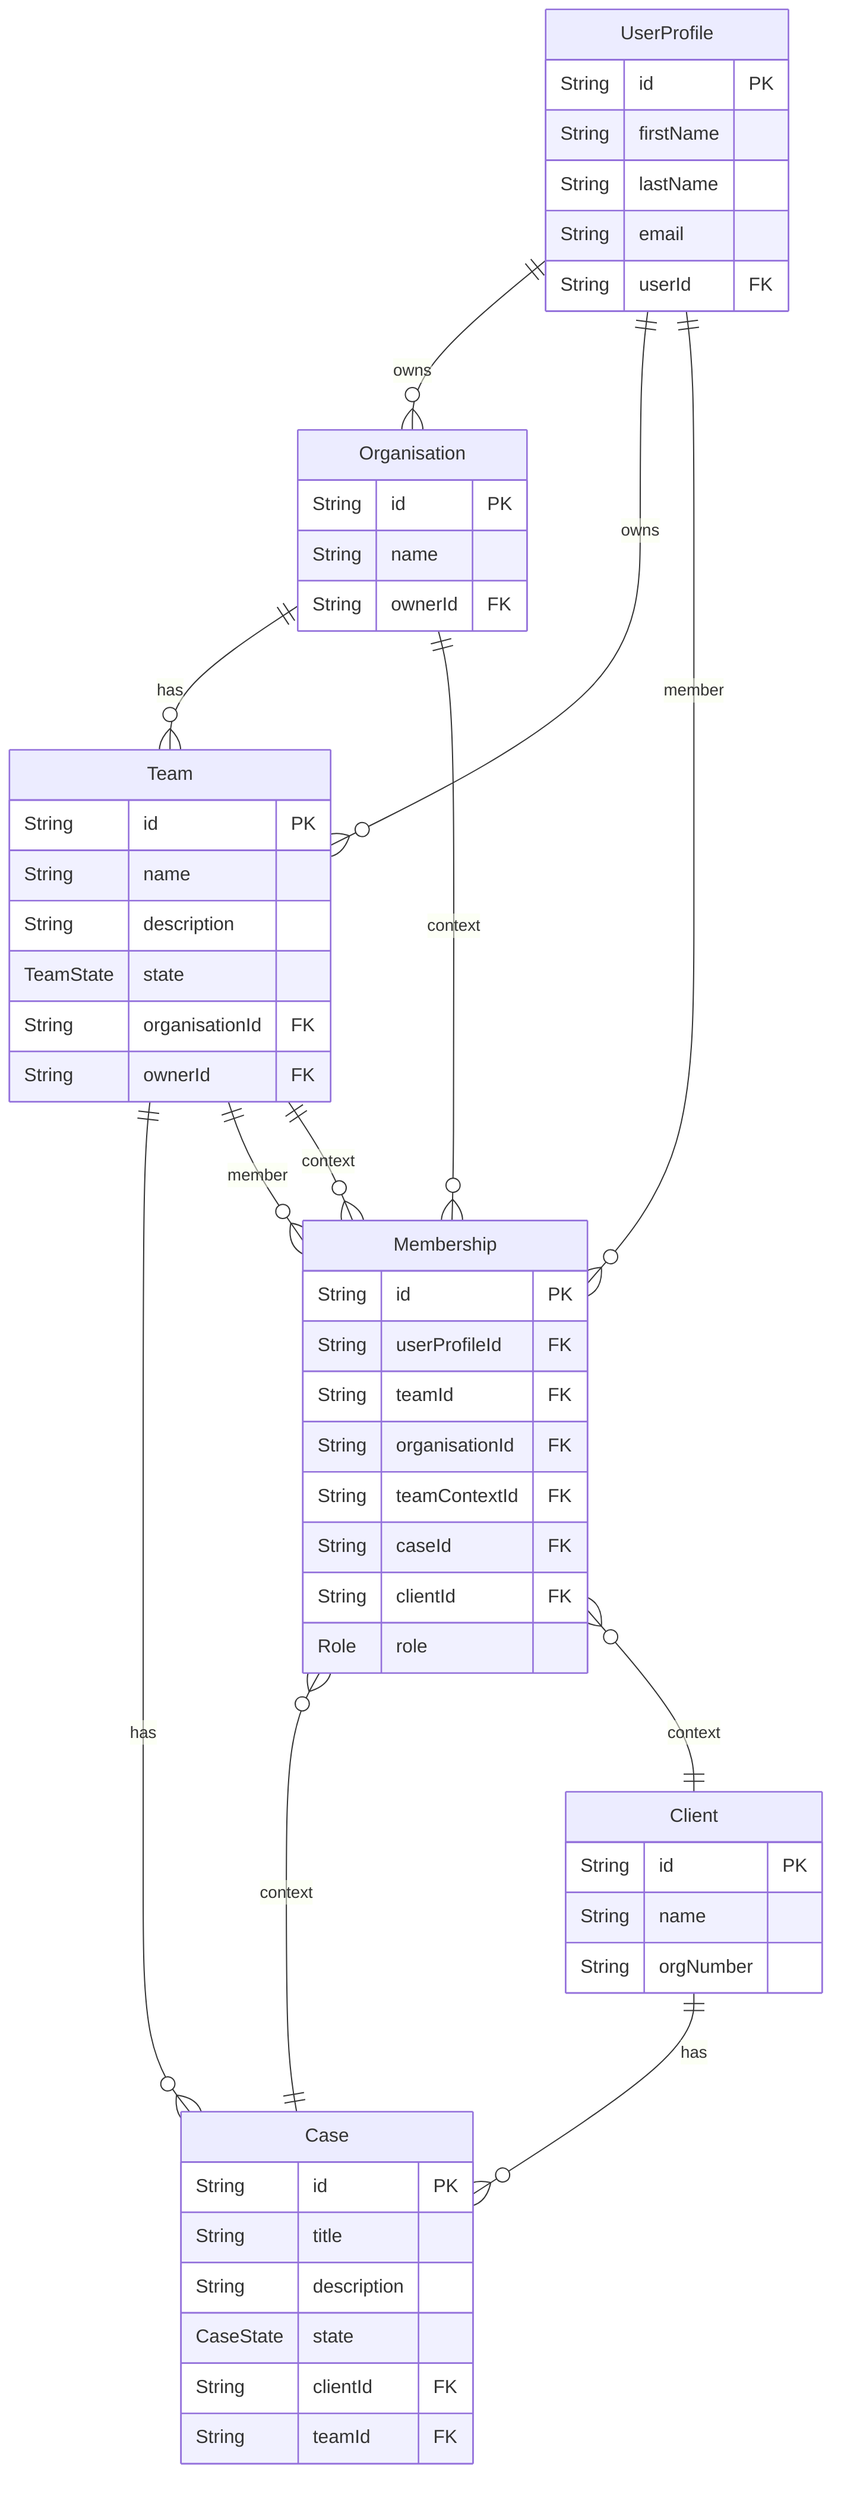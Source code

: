 erDiagram
  UserProfile ||--o{ Organisation : "owns"
  UserProfile ||--o{ Team : "owns"
  Organisation ||--o{ Team : "has"
  Team ||--o{ Case : "has"
  Client ||--o{ Case : "has"

  UserProfile ||--o{ Membership : "member"
  Team ||--o{ Membership : "member"

  Membership }o--|| Organisation : "context"
  Membership }o--|| Team : "context"
  Membership }o--|| Case : "context"
  Membership }o--|| Client : "context"

  UserProfile {
    String id PK
    String firstName
    String lastName
    String email
    String userId FK
  }
  Organisation {
    String id PK
    String name
    String ownerId FK
  }
  Team {
    String id PK
    String name
    String description
    TeamState state
    String organisationId FK
    String ownerId FK
  }
  Client {
    String id PK
    String name
    String orgNumber
  }
  Case {
    String id PK
    String title
    String description
    CaseState state
    String clientId FK
    String teamId FK
  }
  Membership {
    String id PK
    String userProfileId FK
    String teamId FK
    String organisationId FK
    String teamContextId FK
    String caseId FK
    String clientId FK
    Role role
  }